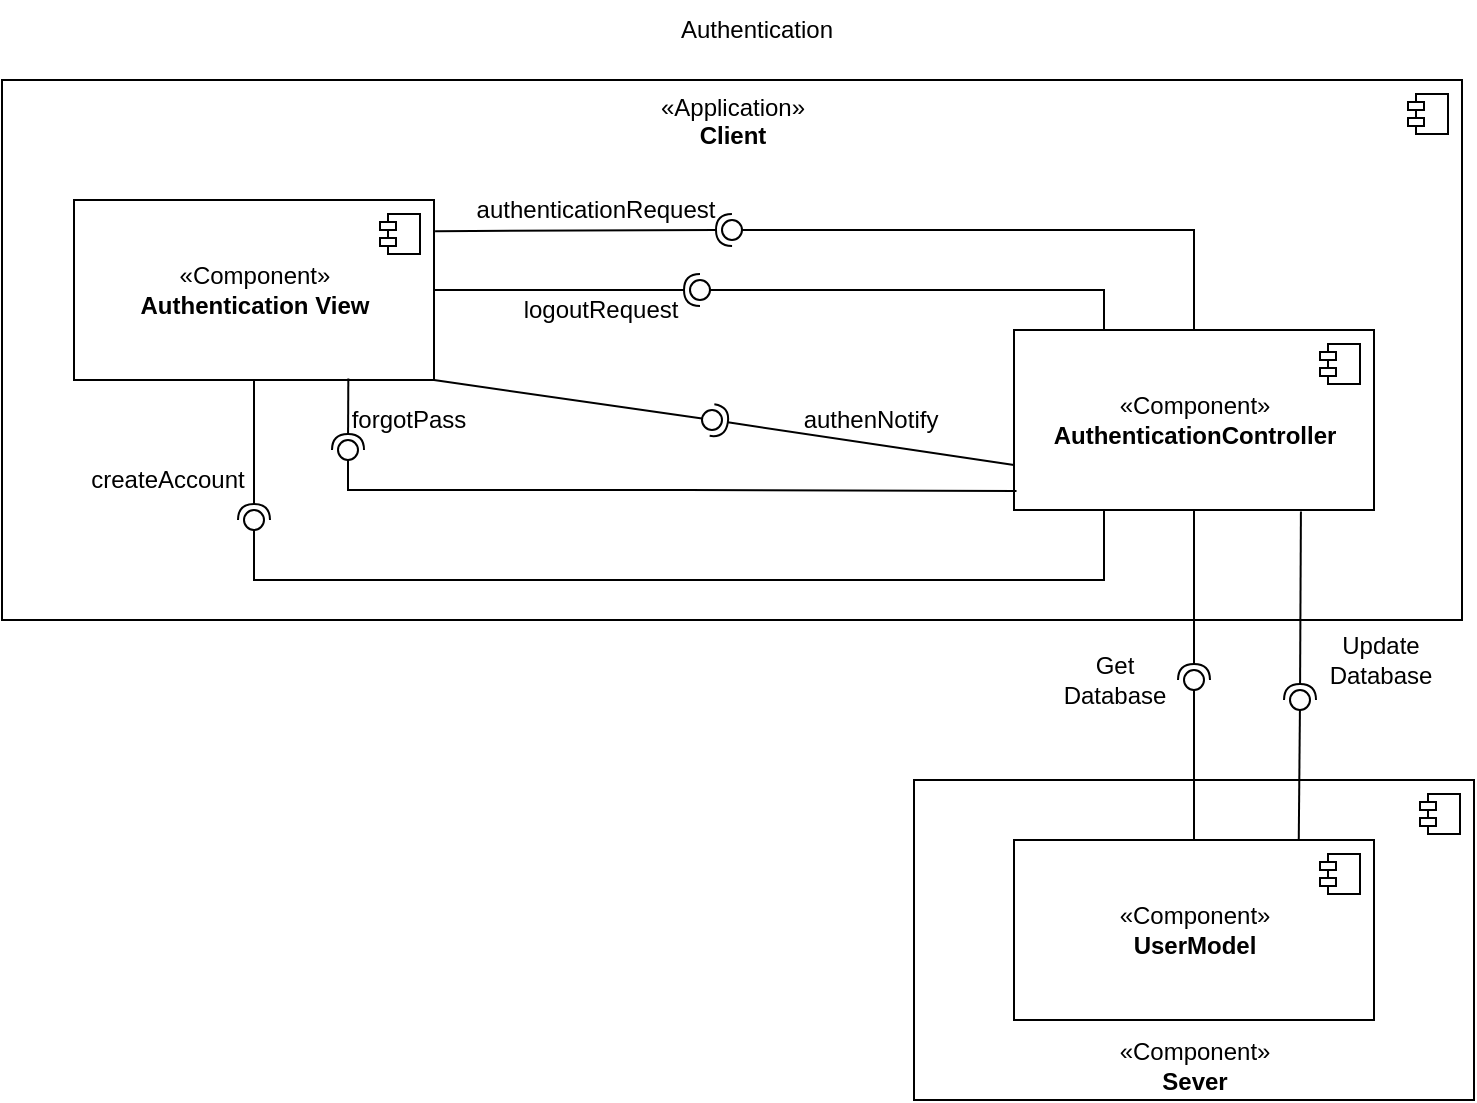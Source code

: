 <mxfile version="15.5.8" type="google"><diagram id="HgwV_7XoHhGpXFYAMD9o" name="Page-1"><mxGraphModel dx="1038" dy="539" grid="1" gridSize="10" guides="1" tooltips="1" connect="1" arrows="1" fold="1" page="1" pageScale="1" pageWidth="827" pageHeight="1169" math="0" shadow="0"><root><mxCell id="0"/><mxCell id="1" parent="0"/><mxCell id="aMwovcwf0YgzAiwbQZWJ-3" value="«Application»&lt;br&gt;&lt;b&gt;Client&lt;/b&gt;" style="html=1;dropTarget=0;verticalAlign=top;" parent="1" vertex="1"><mxGeometry x="46" y="75" width="730" height="270" as="geometry"/></mxCell><mxCell id="aMwovcwf0YgzAiwbQZWJ-4" value="" style="shape=module;jettyWidth=8;jettyHeight=4;" parent="aMwovcwf0YgzAiwbQZWJ-3" vertex="1"><mxGeometry x="1" width="20" height="20" relative="1" as="geometry"><mxPoint x="-27" y="7" as="offset"/></mxGeometry></mxCell><mxCell id="aMwovcwf0YgzAiwbQZWJ-1" value="«Component»&lt;br&gt;&lt;b&gt;Sever&lt;/b&gt;" style="html=1;dropTarget=0;strokeWidth=1;verticalAlign=bottom;" parent="1" vertex="1"><mxGeometry x="502" y="425" width="280" height="160" as="geometry"/></mxCell><mxCell id="aMwovcwf0YgzAiwbQZWJ-2" value="" style="shape=module;jettyWidth=8;jettyHeight=4;strokeWidth=1;verticalAlign=middle;" parent="aMwovcwf0YgzAiwbQZWJ-1" vertex="1"><mxGeometry x="1" width="20" height="20" relative="1" as="geometry"><mxPoint x="-27" y="7" as="offset"/></mxGeometry></mxCell><mxCell id="aMwovcwf0YgzAiwbQZWJ-5" value="«Component»&lt;br&gt;&lt;b&gt;Authentication View&lt;/b&gt;" style="html=1;dropTarget=0;verticalAlign=middle;" parent="1" vertex="1"><mxGeometry x="82" y="135" width="180" height="90" as="geometry"/></mxCell><mxCell id="aMwovcwf0YgzAiwbQZWJ-6" value="" style="shape=module;jettyWidth=8;jettyHeight=4;verticalAlign=top;" parent="aMwovcwf0YgzAiwbQZWJ-5" vertex="1"><mxGeometry x="1" width="20" height="20" relative="1" as="geometry"><mxPoint x="-27" y="7" as="offset"/></mxGeometry></mxCell><mxCell id="aMwovcwf0YgzAiwbQZWJ-7" value="«Component»&lt;br&gt;&lt;b&gt;AuthenticationController&lt;/b&gt;" style="html=1;dropTarget=0;verticalAlign=middle;" parent="1" vertex="1"><mxGeometry x="552" y="200" width="180" height="90" as="geometry"/></mxCell><mxCell id="aMwovcwf0YgzAiwbQZWJ-8" value="" style="shape=module;jettyWidth=8;jettyHeight=4;verticalAlign=middle;" parent="aMwovcwf0YgzAiwbQZWJ-7" vertex="1"><mxGeometry x="1" width="20" height="20" relative="1" as="geometry"><mxPoint x="-27" y="7" as="offset"/></mxGeometry></mxCell><mxCell id="aMwovcwf0YgzAiwbQZWJ-9" value="authenticationRequest" style="text;html=1;strokeColor=none;fillColor=none;align=center;verticalAlign=middle;whiteSpace=wrap;rounded=0;" parent="1" vertex="1"><mxGeometry x="284" y="125" width="118" height="30" as="geometry"/></mxCell><mxCell id="aMwovcwf0YgzAiwbQZWJ-23" value="«Component»&lt;br&gt;&lt;b&gt;UserModel&lt;/b&gt;" style="html=1;dropTarget=0;verticalAlign=middle;" parent="1" vertex="1"><mxGeometry x="552" y="455" width="180" height="90" as="geometry"/></mxCell><mxCell id="aMwovcwf0YgzAiwbQZWJ-24" value="" style="shape=module;jettyWidth=8;jettyHeight=4;verticalAlign=middle;" parent="aMwovcwf0YgzAiwbQZWJ-23" vertex="1"><mxGeometry x="1" width="20" height="20" relative="1" as="geometry"><mxPoint x="-27" y="7" as="offset"/></mxGeometry></mxCell><mxCell id="aMwovcwf0YgzAiwbQZWJ-34" value="Authentication" style="text;html=1;strokeColor=none;fillColor=none;align=center;verticalAlign=middle;whiteSpace=wrap;rounded=0;" parent="1" vertex="1"><mxGeometry x="345" y="35" width="157" height="30" as="geometry"/></mxCell><mxCell id="aMwovcwf0YgzAiwbQZWJ-38" value="" style="rounded=0;orthogonalLoop=1;jettySize=auto;html=1;endArrow=none;endFill=0;sketch=0;sourcePerimeterSpacing=0;targetPerimeterSpacing=0;exitX=0.5;exitY=0;exitDx=0;exitDy=0;edgeStyle=orthogonalEdgeStyle;" parent="1" source="aMwovcwf0YgzAiwbQZWJ-7" target="aMwovcwf0YgzAiwbQZWJ-40" edge="1"><mxGeometry relative="1" as="geometry"><mxPoint x="470" y="310" as="sourcePoint"/><Array as="points"><mxPoint x="642" y="150"/></Array></mxGeometry></mxCell><mxCell id="aMwovcwf0YgzAiwbQZWJ-39" value="" style="rounded=0;orthogonalLoop=1;jettySize=auto;html=1;endArrow=halfCircle;endFill=0;entryX=0.5;entryY=0.5;endSize=6;strokeWidth=1;sketch=0;exitX=1.003;exitY=0.173;exitDx=0;exitDy=0;exitPerimeter=0;" parent="1" source="aMwovcwf0YgzAiwbQZWJ-5" target="aMwovcwf0YgzAiwbQZWJ-40" edge="1"><mxGeometry relative="1" as="geometry"><mxPoint x="510" y="310" as="sourcePoint"/></mxGeometry></mxCell><mxCell id="aMwovcwf0YgzAiwbQZWJ-40" value="" style="ellipse;whiteSpace=wrap;html=1;align=center;aspect=fixed;resizable=0;points=[];outlineConnect=0;sketch=0;" parent="1" vertex="1"><mxGeometry x="406" y="145" width="10" height="10" as="geometry"/></mxCell><mxCell id="aMwovcwf0YgzAiwbQZWJ-42" value="" style="rounded=0;orthogonalLoop=1;jettySize=auto;html=1;endArrow=none;endFill=0;sketch=0;sourcePerimeterSpacing=0;targetPerimeterSpacing=0;exitX=0.5;exitY=0;exitDx=0;exitDy=0;" parent="1" source="aMwovcwf0YgzAiwbQZWJ-23" target="aMwovcwf0YgzAiwbQZWJ-44" edge="1"><mxGeometry relative="1" as="geometry"><mxPoint x="410" y="340" as="sourcePoint"/></mxGeometry></mxCell><mxCell id="aMwovcwf0YgzAiwbQZWJ-43" value="" style="rounded=0;orthogonalLoop=1;jettySize=auto;html=1;endArrow=halfCircle;endFill=0;entryX=0.5;entryY=0.5;endSize=6;strokeWidth=1;sketch=0;exitX=0.5;exitY=1;exitDx=0;exitDy=0;" parent="1" source="aMwovcwf0YgzAiwbQZWJ-7" target="aMwovcwf0YgzAiwbQZWJ-44" edge="1"><mxGeometry relative="1" as="geometry"><mxPoint x="450" y="340" as="sourcePoint"/></mxGeometry></mxCell><mxCell id="aMwovcwf0YgzAiwbQZWJ-44" value="" style="ellipse;whiteSpace=wrap;html=1;align=center;aspect=fixed;resizable=0;points=[];outlineConnect=0;sketch=0;" parent="1" vertex="1"><mxGeometry x="637" y="370" width="10" height="10" as="geometry"/></mxCell><mxCell id="aMwovcwf0YgzAiwbQZWJ-45" value="Get&lt;br&gt;Database" style="text;html=1;align=center;verticalAlign=middle;resizable=0;points=[];autosize=1;strokeColor=none;fillColor=none;" parent="1" vertex="1"><mxGeometry x="567" y="360" width="70" height="30" as="geometry"/></mxCell><mxCell id="aMwovcwf0YgzAiwbQZWJ-48" value="" style="rounded=0;orthogonalLoop=1;jettySize=auto;html=1;endArrow=none;endFill=0;sketch=0;sourcePerimeterSpacing=0;targetPerimeterSpacing=0;exitX=0.25;exitY=1;exitDx=0;exitDy=0;edgeStyle=orthogonalEdgeStyle;" parent="1" source="aMwovcwf0YgzAiwbQZWJ-7" target="aMwovcwf0YgzAiwbQZWJ-50" edge="1"><mxGeometry relative="1" as="geometry"><mxPoint x="340" y="320" as="sourcePoint"/><Array as="points"><mxPoint x="597" y="325"/><mxPoint x="172" y="325"/></Array></mxGeometry></mxCell><mxCell id="aMwovcwf0YgzAiwbQZWJ-49" value="" style="rounded=0;orthogonalLoop=1;jettySize=auto;html=1;endArrow=halfCircle;endFill=0;entryX=0.5;entryY=0.5;endSize=6;strokeWidth=1;sketch=0;" parent="1" source="aMwovcwf0YgzAiwbQZWJ-5" target="aMwovcwf0YgzAiwbQZWJ-50" edge="1"><mxGeometry relative="1" as="geometry"><mxPoint x="380" y="320" as="sourcePoint"/></mxGeometry></mxCell><mxCell id="aMwovcwf0YgzAiwbQZWJ-50" value="" style="ellipse;whiteSpace=wrap;html=1;align=center;aspect=fixed;resizable=0;points=[];outlineConnect=0;sketch=0;" parent="1" vertex="1"><mxGeometry x="167" y="290" width="10" height="10" as="geometry"/></mxCell><mxCell id="aMwovcwf0YgzAiwbQZWJ-51" value="createAccount" style="text;html=1;strokeColor=none;fillColor=none;align=center;verticalAlign=middle;whiteSpace=wrap;rounded=0;" parent="1" vertex="1"><mxGeometry x="70" y="260" width="118" height="30" as="geometry"/></mxCell><mxCell id="aMwovcwf0YgzAiwbQZWJ-54" value="" style="rounded=0;orthogonalLoop=1;jettySize=auto;html=1;endArrow=halfCircle;endFill=0;entryX=0.5;entryY=0.5;endSize=6;strokeWidth=1;sketch=0;exitX=0.762;exitY=0.991;exitDx=0;exitDy=0;exitPerimeter=0;" parent="1" source="aMwovcwf0YgzAiwbQZWJ-5" target="aMwovcwf0YgzAiwbQZWJ-55" edge="1"><mxGeometry relative="1" as="geometry"><mxPoint x="182" y="235" as="sourcePoint"/></mxGeometry></mxCell><mxCell id="aMwovcwf0YgzAiwbQZWJ-57" style="edgeStyle=orthogonalEdgeStyle;rounded=0;orthogonalLoop=1;jettySize=auto;html=1;entryX=0.007;entryY=0.894;entryDx=0;entryDy=0;entryPerimeter=0;endArrow=none;endFill=0;" parent="1" source="aMwovcwf0YgzAiwbQZWJ-55" target="aMwovcwf0YgzAiwbQZWJ-7" edge="1"><mxGeometry relative="1" as="geometry"><Array as="points"><mxPoint x="219" y="280"/><mxPoint x="388" y="280"/></Array></mxGeometry></mxCell><mxCell id="aMwovcwf0YgzAiwbQZWJ-55" value="" style="ellipse;whiteSpace=wrap;html=1;align=center;aspect=fixed;resizable=0;points=[];outlineConnect=0;sketch=0;" parent="1" vertex="1"><mxGeometry x="214" y="255" width="10" height="10" as="geometry"/></mxCell><mxCell id="aMwovcwf0YgzAiwbQZWJ-58" value="forgotPass" style="text;html=1;align=center;verticalAlign=middle;resizable=0;points=[];autosize=1;strokeColor=none;fillColor=none;" parent="1" vertex="1"><mxGeometry x="214" y="235" width="70" height="20" as="geometry"/></mxCell><mxCell id="aMwovcwf0YgzAiwbQZWJ-59" value="" style="rounded=0;orthogonalLoop=1;jettySize=auto;html=1;endArrow=none;endFill=0;sketch=0;sourcePerimeterSpacing=0;targetPerimeterSpacing=0;exitX=0.25;exitY=0;exitDx=0;exitDy=0;edgeStyle=orthogonalEdgeStyle;" parent="1" source="aMwovcwf0YgzAiwbQZWJ-7" target="aMwovcwf0YgzAiwbQZWJ-61" edge="1"><mxGeometry relative="1" as="geometry"><mxPoint x="652" y="210" as="sourcePoint"/><Array as="points"><mxPoint x="597" y="180"/></Array></mxGeometry></mxCell><mxCell id="aMwovcwf0YgzAiwbQZWJ-60" value="" style="rounded=0;orthogonalLoop=1;jettySize=auto;html=1;endArrow=halfCircle;endFill=0;entryX=0.5;entryY=0.5;endSize=6;strokeWidth=1;sketch=0;exitX=1;exitY=0.5;exitDx=0;exitDy=0;" parent="1" source="aMwovcwf0YgzAiwbQZWJ-5" target="aMwovcwf0YgzAiwbQZWJ-61" edge="1"><mxGeometry relative="1" as="geometry"><mxPoint x="272.54" y="160.57" as="sourcePoint"/></mxGeometry></mxCell><mxCell id="aMwovcwf0YgzAiwbQZWJ-61" value="" style="ellipse;whiteSpace=wrap;html=1;align=center;aspect=fixed;resizable=0;points=[];outlineConnect=0;sketch=0;" parent="1" vertex="1"><mxGeometry x="390" y="175" width="10" height="10" as="geometry"/></mxCell><mxCell id="aMwovcwf0YgzAiwbQZWJ-62" value="logoutRequest" style="text;html=1;align=center;verticalAlign=middle;resizable=0;points=[];autosize=1;strokeColor=none;fillColor=none;" parent="1" vertex="1"><mxGeometry x="300" y="180" width="90" height="20" as="geometry"/></mxCell><mxCell id="aMwovcwf0YgzAiwbQZWJ-63" value="" style="rounded=0;orthogonalLoop=1;jettySize=auto;html=1;endArrow=none;endFill=0;sketch=0;sourcePerimeterSpacing=0;targetPerimeterSpacing=0;exitX=1;exitY=1;exitDx=0;exitDy=0;" parent="1" source="aMwovcwf0YgzAiwbQZWJ-5" target="aMwovcwf0YgzAiwbQZWJ-65" edge="1"><mxGeometry relative="1" as="geometry"><mxPoint x="390" y="170" as="sourcePoint"/></mxGeometry></mxCell><mxCell id="aMwovcwf0YgzAiwbQZWJ-64" value="" style="rounded=0;orthogonalLoop=1;jettySize=auto;html=1;endArrow=halfCircle;endFill=0;entryX=0.5;entryY=0.5;endSize=6;strokeWidth=1;sketch=0;exitX=0;exitY=0.75;exitDx=0;exitDy=0;" parent="1" source="aMwovcwf0YgzAiwbQZWJ-7" target="aMwovcwf0YgzAiwbQZWJ-65" edge="1"><mxGeometry relative="1" as="geometry"><mxPoint x="430" y="170" as="sourcePoint"/></mxGeometry></mxCell><mxCell id="aMwovcwf0YgzAiwbQZWJ-65" value="" style="ellipse;whiteSpace=wrap;html=1;align=center;aspect=fixed;resizable=0;points=[];outlineConnect=0;sketch=0;" parent="1" vertex="1"><mxGeometry x="396" y="240" width="10" height="10" as="geometry"/></mxCell><mxCell id="aMwovcwf0YgzAiwbQZWJ-66" value="authenNotify" style="text;html=1;align=center;verticalAlign=middle;resizable=0;points=[];autosize=1;strokeColor=none;fillColor=none;" parent="1" vertex="1"><mxGeometry x="440" y="235" width="80" height="20" as="geometry"/></mxCell><mxCell id="GFLFBA-a7jwhCY6EgmGX-6" value="" style="rounded=0;orthogonalLoop=1;jettySize=auto;html=1;endArrow=none;endFill=0;sketch=0;sourcePerimeterSpacing=0;targetPerimeterSpacing=0;exitX=0.791;exitY=0;exitDx=0;exitDy=0;exitPerimeter=0;" parent="1" source="aMwovcwf0YgzAiwbQZWJ-23" target="GFLFBA-a7jwhCY6EgmGX-8" edge="1"><mxGeometry relative="1" as="geometry"><mxPoint x="652" y="435" as="sourcePoint"/></mxGeometry></mxCell><mxCell id="GFLFBA-a7jwhCY6EgmGX-7" value="" style="rounded=0;orthogonalLoop=1;jettySize=auto;html=1;endArrow=halfCircle;endFill=0;entryX=0.5;entryY=0.5;endSize=6;strokeWidth=1;sketch=0;exitX=0.797;exitY=1.009;exitDx=0;exitDy=0;exitPerimeter=0;" parent="1" source="aMwovcwf0YgzAiwbQZWJ-7" target="GFLFBA-a7jwhCY6EgmGX-8" edge="1"><mxGeometry relative="1" as="geometry"><mxPoint x="652" y="300" as="sourcePoint"/></mxGeometry></mxCell><mxCell id="GFLFBA-a7jwhCY6EgmGX-8" value="" style="ellipse;whiteSpace=wrap;html=1;align=center;aspect=fixed;resizable=0;points=[];outlineConnect=0;sketch=0;" parent="1" vertex="1"><mxGeometry x="690" y="380" width="10" height="10" as="geometry"/></mxCell><mxCell id="GFLFBA-a7jwhCY6EgmGX-9" value="Update&lt;br&gt;Database" style="text;html=1;align=center;verticalAlign=middle;resizable=0;points=[];autosize=1;strokeColor=none;fillColor=none;" parent="1" vertex="1"><mxGeometry x="700" y="350" width="70" height="30" as="geometry"/></mxCell></root></mxGraphModel></diagram></mxfile>